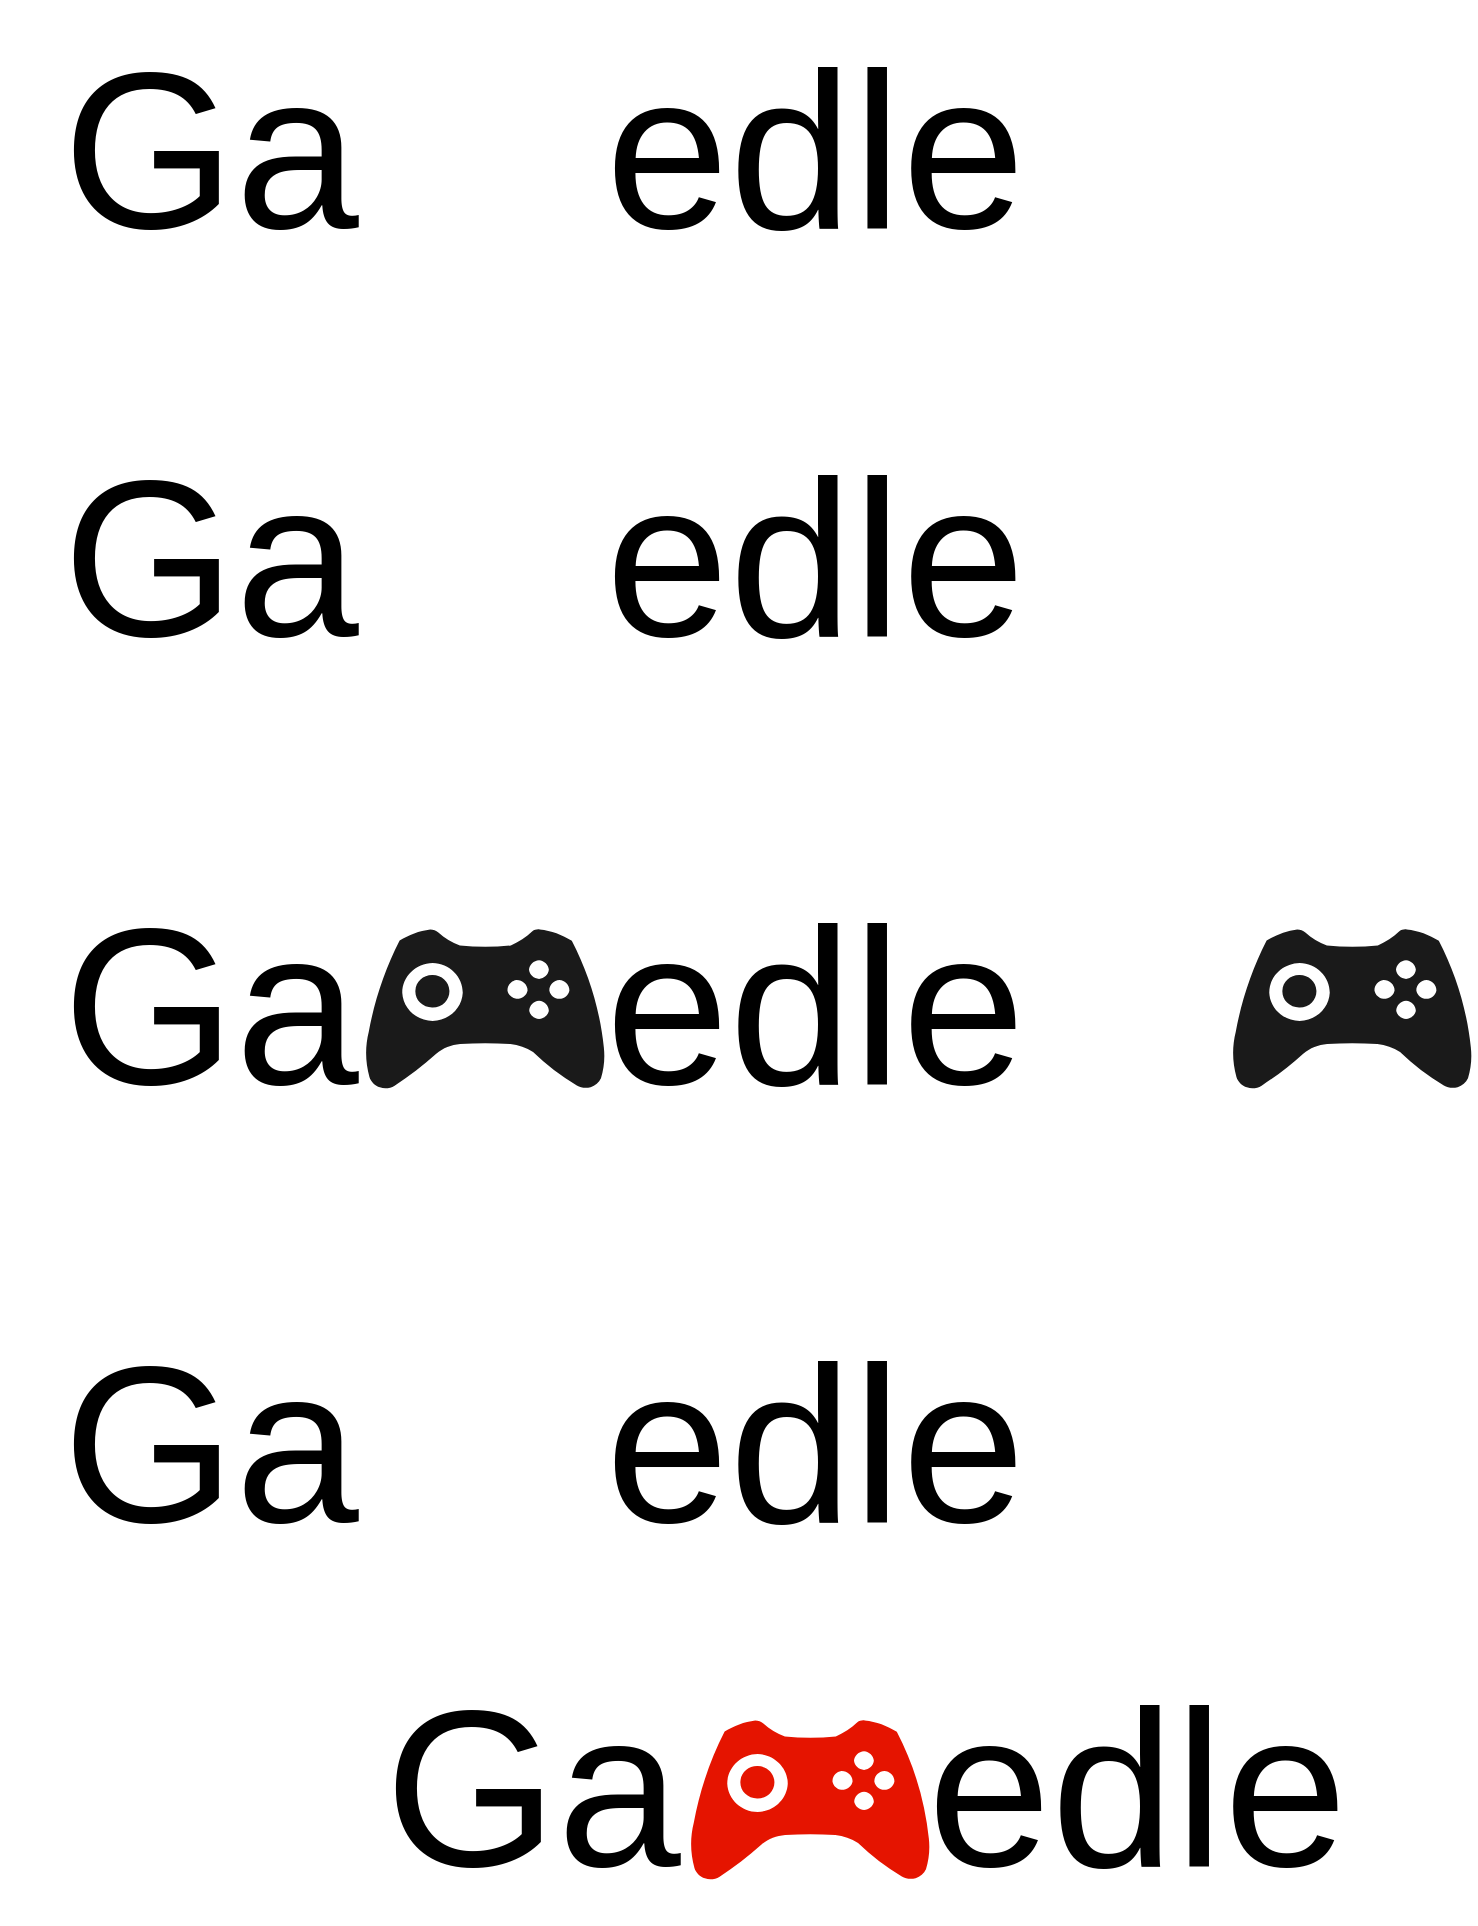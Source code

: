 <mxfile version="12.1.0" type="device" pages="1"><diagram id="n_iBuFzh2EusUoNPfqyP" name="Page-1"><mxGraphModel dx="1168" dy="662" grid="1" gridSize="10" guides="1" tooltips="1" connect="1" arrows="1" fold="1" page="1" pageScale="1" pageWidth="850" pageHeight="1100" math="0" shadow="0"><root><mxCell id="0"/><mxCell id="1" parent="0"/><mxCell id="hbI2kcjEXhxwhuptmBhs-3" value="Ga&amp;nbsp;&amp;nbsp;&amp;nbsp; edle" style="text;html=1;strokeColor=none;fillColor=none;align=center;verticalAlign=middle;whiteSpace=wrap;rounded=0;fontSize=111;fontFamily=Arial;" vertex="1" parent="1"><mxGeometry x="182" y="925" width="542" height="20" as="geometry"/></mxCell><mxCell id="hbI2kcjEXhxwhuptmBhs-2" value="" style="rounded=0;whiteSpace=wrap;html=1;strokeColor=none;fillColor=none;" vertex="1" parent="1"><mxGeometry x="365" y="880" width="120" height="120" as="geometry"/></mxCell><mxCell id="gZEYX78K0nHZJ_VmbEpF-16" value="Ga&amp;nbsp;&amp;nbsp;&amp;nbsp; edle" style="text;html=1;strokeColor=none;fillColor=none;align=center;verticalAlign=middle;whiteSpace=wrap;rounded=0;fontSize=111;fontFamily=Arial;" parent="1" vertex="1"><mxGeometry x="20.5" y="753" width="542" height="20" as="geometry"/></mxCell><mxCell id="gZEYX78K0nHZJ_VmbEpF-19" value="Ga&amp;nbsp;&amp;nbsp;&amp;nbsp; edle" style="text;html=1;strokeColor=none;fillColor=none;align=center;verticalAlign=middle;whiteSpace=wrap;rounded=0;fontSize=111;fontFamily=Arial;" parent="1" vertex="1"><mxGeometry x="20.5" y="106" width="542" height="20" as="geometry"/></mxCell><mxCell id="gZEYX78K0nHZJ_VmbEpF-17" value="Ga&amp;nbsp;&amp;nbsp;&amp;nbsp; edle" style="text;html=1;strokeColor=none;fillColor=none;align=center;verticalAlign=middle;whiteSpace=wrap;rounded=0;fontSize=111;fontFamily=Arial;" parent="1" vertex="1"><mxGeometry x="20.5" y="309.5" width="542" height="20" as="geometry"/></mxCell><mxCell id="gZEYX78K0nHZJ_VmbEpF-15" value="Ga&amp;nbsp;&amp;nbsp;&amp;nbsp; edle" style="text;html=1;strokeColor=none;fillColor=none;align=center;verticalAlign=middle;whiteSpace=wrap;rounded=0;fontSize=111;fontFamily=Arial;" parent="1" vertex="1"><mxGeometry x="20.5" y="533.5" width="542" height="20" as="geometry"/></mxCell><mxCell id="gZEYX78K0nHZJ_VmbEpF-7" value="" style="shape=image;html=1;verticalAlign=top;verticalLabelPosition=bottom;labelBackgroundColor=#ffffff;imageAspect=0;aspect=fixed;image=https://cdn3.iconfinder.com/data/icons/outline-location-icon-set/64/Games_1-128.png" parent="1" vertex="1"><mxGeometry x="202.5" y="691" width="119" height="119" as="geometry"/></mxCell><mxCell id="gZEYX78K0nHZJ_VmbEpF-6" value="" style="shape=image;html=1;verticalAlign=top;verticalLabelPosition=bottom;labelBackgroundColor=#ffffff;imageAspect=0;aspect=fixed;image=https://cdn3.iconfinder.com/data/icons/solid-locations-icon-set/64/Games_2-128.png" parent="1" vertex="1"><mxGeometry x="205.5" y="46" width="115" height="115" as="geometry"/></mxCell><mxCell id="gZEYX78K0nHZJ_VmbEpF-8" value="" style="shape=image;html=1;verticalAlign=top;verticalLabelPosition=bottom;labelBackgroundColor=#ffffff;imageAspect=0;aspect=fixed;image=https://cdn0.iconfinder.com/data/icons/retro-items-4/64/Game_Controller-128.png;imageBackground=#ffffff;" parent="1" vertex="1"><mxGeometry x="199.5" y="265" width="125" height="125" as="geometry"/></mxCell><mxCell id="gZEYX78K0nHZJ_VmbEpF-20" value="" style="rounded=0;whiteSpace=wrap;html=1;fontSize=111;gradientColor=#ffffff;strokeColor=none;" parent="1" vertex="1"><mxGeometry x="247.5" y="690" width="60" height="50" as="geometry"/></mxCell><mxCell id="gZEYX78K0nHZJ_VmbEpF-3" value="" style="pointerEvents=1;shadow=0;dashed=0;html=1;strokeColor=none;labelPosition=center;verticalLabelPosition=bottom;verticalAlign=top;align=center;shape=mxgraph.mscae.general.game_controller;fillColor=#1A1A1A;" parent="1" vertex="1"><mxGeometry x="202.5" y="504.5" width="120" height="80" as="geometry"/></mxCell><mxCell id="gZEYX78K0nHZJ_VmbEpF-21" value="" style="ellipse;whiteSpace=wrap;html=1;aspect=fixed;fontSize=111;strokeColor=none;" parent="1" vertex="1"><mxGeometry x="235.5" y="697" width="52" height="52" as="geometry"/></mxCell><mxCell id="gZEYX78K0nHZJ_VmbEpF-22" value="" style="rounded=0;whiteSpace=wrap;html=1;fontSize=111;gradientColor=#ffffff;strokeColor=none;" parent="1" vertex="1"><mxGeometry x="244.5" y="40.138" width="60" height="50" as="geometry"/></mxCell><mxCell id="gZEYX78K0nHZJ_VmbEpF-23" value="" style="ellipse;whiteSpace=wrap;html=1;fontFamily=Helvetica;fontSize=111;fontColor=#000000;align=center;strokeColor=none;fillColor=#ffffff;" parent="1" vertex="1"><mxGeometry x="235.5" y="58" width="54" height="46" as="geometry"/></mxCell><mxCell id="gZEYX78K0nHZJ_VmbEpF-27" value="" style="shape=image;html=1;verticalAlign=top;verticalLabelPosition=bottom;labelBackgroundColor=#ffffff;imageAspect=0;aspect=fixed;image=https://cdn3.iconfinder.com/data/icons/outline-location-icon-set/64/Games_1-128.png" parent="1" vertex="1"><mxGeometry x="636" y="691" width="119" height="119" as="geometry"/></mxCell><mxCell id="gZEYX78K0nHZJ_VmbEpF-28" value="" style="shape=image;html=1;verticalAlign=top;verticalLabelPosition=bottom;labelBackgroundColor=#ffffff;imageAspect=0;aspect=fixed;image=https://cdn3.iconfinder.com/data/icons/solid-locations-icon-set/64/Games_2-128.png" parent="1" vertex="1"><mxGeometry x="639" y="46" width="115" height="115" as="geometry"/></mxCell><mxCell id="gZEYX78K0nHZJ_VmbEpF-29" value="" style="shape=image;html=1;verticalAlign=top;verticalLabelPosition=bottom;labelBackgroundColor=#ffffff;imageAspect=0;aspect=fixed;image=https://cdn0.iconfinder.com/data/icons/retro-items-4/64/Game_Controller-128.png;imageBackground=#ffffff;" parent="1" vertex="1"><mxGeometry x="633" y="265" width="125" height="125" as="geometry"/></mxCell><mxCell id="gZEYX78K0nHZJ_VmbEpF-30" value="" style="rounded=0;whiteSpace=wrap;html=1;fontSize=111;gradientColor=#ffffff;strokeColor=none;" parent="1" vertex="1"><mxGeometry x="681" y="690" width="60" height="50" as="geometry"/></mxCell><mxCell id="gZEYX78K0nHZJ_VmbEpF-31" value="" style="pointerEvents=1;shadow=0;dashed=0;html=1;strokeColor=none;labelPosition=center;verticalLabelPosition=bottom;verticalAlign=top;align=center;shape=mxgraph.mscae.general.game_controller;fillColor=#1A1A1A;" parent="1" vertex="1"><mxGeometry x="636" y="504.5" width="120" height="80" as="geometry"/></mxCell><mxCell id="gZEYX78K0nHZJ_VmbEpF-32" value="" style="ellipse;whiteSpace=wrap;html=1;aspect=fixed;fontSize=111;strokeColor=none;" parent="1" vertex="1"><mxGeometry x="669" y="697" width="52" height="52" as="geometry"/></mxCell><mxCell id="gZEYX78K0nHZJ_VmbEpF-33" value="" style="rounded=0;whiteSpace=wrap;html=1;fontSize=111;gradientColor=#ffffff;strokeColor=none;" parent="1" vertex="1"><mxGeometry x="678" y="40.138" width="60" height="50" as="geometry"/></mxCell><mxCell id="gZEYX78K0nHZJ_VmbEpF-34" value="" style="ellipse;whiteSpace=wrap;html=1;fontFamily=Helvetica;fontSize=111;fontColor=#000000;align=center;strokeColor=none;fillColor=#ffffff;" parent="1" vertex="1"><mxGeometry x="669" y="58" width="54" height="46" as="geometry"/></mxCell><mxCell id="hbI2kcjEXhxwhuptmBhs-1" value="" style="pointerEvents=1;shadow=0;dashed=0;html=1;strokeColor=none;labelPosition=center;verticalLabelPosition=bottom;verticalAlign=top;align=center;shape=mxgraph.mscae.general.game_controller;fillColor=#e51400;fontColor=#ffffff;" vertex="1" parent="1"><mxGeometry x="365" y="900" width="120" height="80" as="geometry"/></mxCell></root></mxGraphModel></diagram></mxfile>